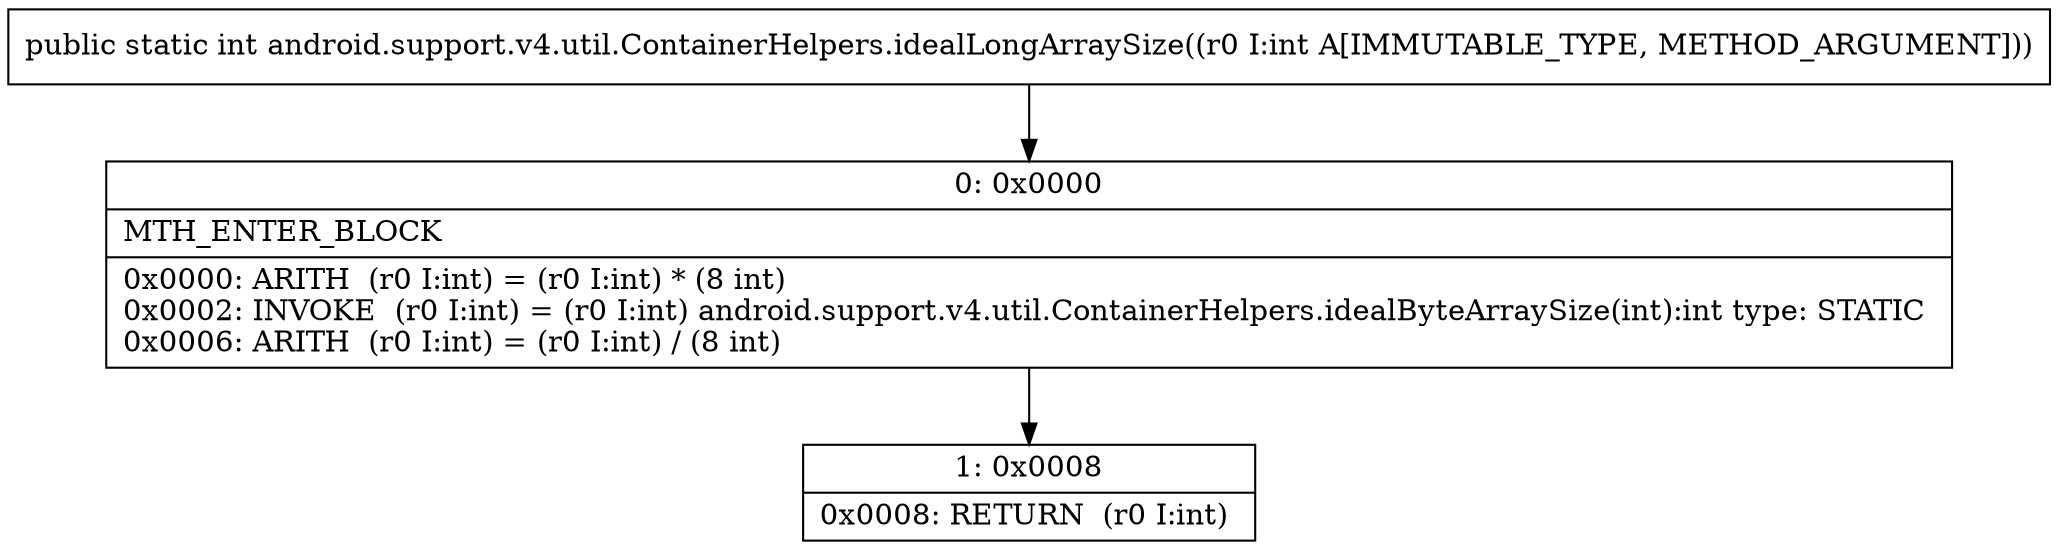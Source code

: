 digraph "CFG forandroid.support.v4.util.ContainerHelpers.idealLongArraySize(I)I" {
Node_0 [shape=record,label="{0\:\ 0x0000|MTH_ENTER_BLOCK\l|0x0000: ARITH  (r0 I:int) = (r0 I:int) * (8 int) \l0x0002: INVOKE  (r0 I:int) = (r0 I:int) android.support.v4.util.ContainerHelpers.idealByteArraySize(int):int type: STATIC \l0x0006: ARITH  (r0 I:int) = (r0 I:int) \/ (8 int) \l}"];
Node_1 [shape=record,label="{1\:\ 0x0008|0x0008: RETURN  (r0 I:int) \l}"];
MethodNode[shape=record,label="{public static int android.support.v4.util.ContainerHelpers.idealLongArraySize((r0 I:int A[IMMUTABLE_TYPE, METHOD_ARGUMENT])) }"];
MethodNode -> Node_0;
Node_0 -> Node_1;
}

